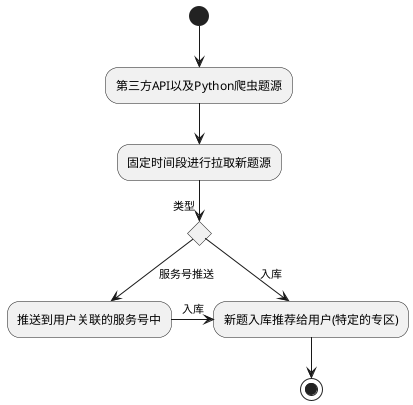 @startuml
(*) --> "第三方API以及Python爬虫题源"
--> "固定时间段进行拉取新题源"
if "类型" then
--> [服务号推送] "推送到用户关联的服务号中"
-right-> [入库] "新题入库推荐给用户(特定的专区)"
else
-right-> [入库] "新题入库推荐给用户(特定的专区)"
Endif
--> (*)
@enduml